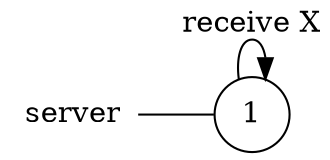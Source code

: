 digraph server {
	rankdir="LR";
	n_0 [label="server", shape="plaintext"];
	n_1 [id="1", shape=circle, label="1"];
	n_0 -> n_1 [arrowhead=none];

	n_1 -> n_1 [id="[$e|3]", label="receive X"];
}
